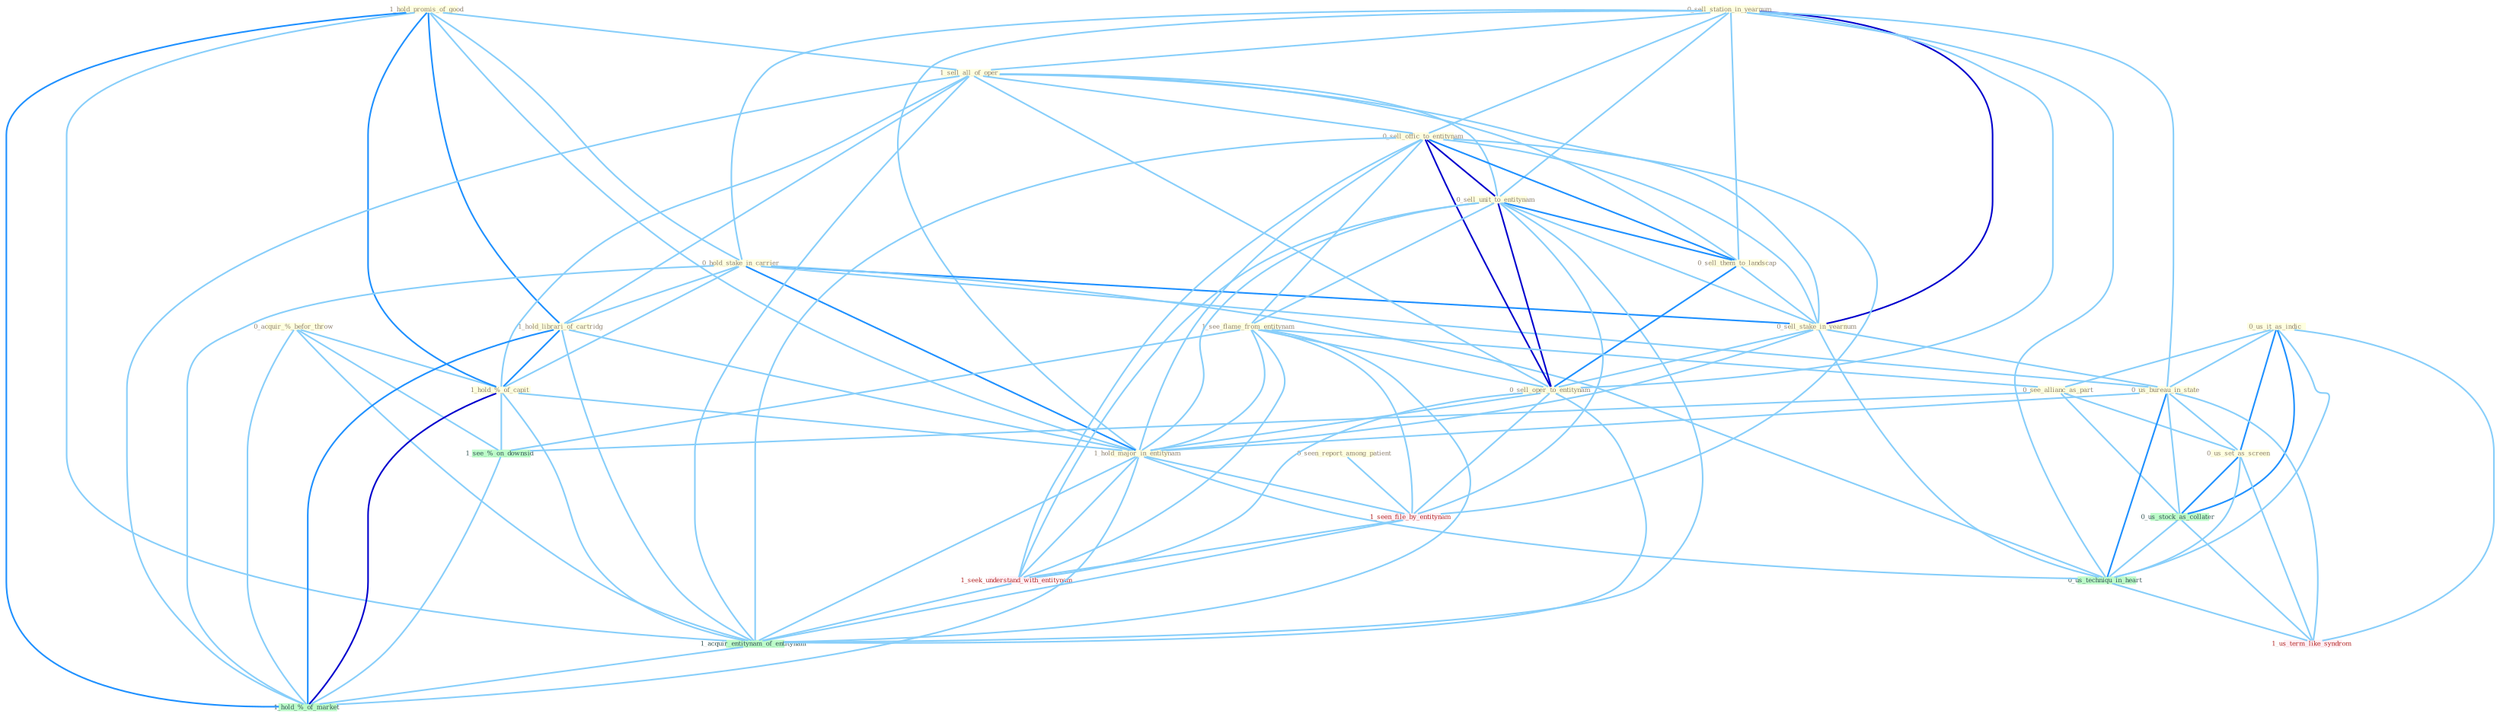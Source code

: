 Graph G{ 
    node
    [shape=polygon,style=filled,width=.5,height=.06,color="#BDFCC9",fixedsize=true,fontsize=4,
    fontcolor="#2f4f4f"];
    {node
    [color="#ffffe0", fontcolor="#8b7d6b"] "0_sell_station_in_yearnum " "0_acquir_%_befor_throw " "0_seen_report_among_patient " "1_hold_promis_of_good " "0_hold_stake_in_carrier " "1_sell_all_of_oper " "0_sell_offic_to_entitynam " "0_sell_unit_to_entitynam " "1_hold_librari_of_cartridg " "0_sell_them_to_landscap " "0_sell_stake_in_yearnum " "1_hold_%_of_capit " "0_us_it_as_indic " "1_see_flame_from_entitynam " "0_see_allianc_as_part " "0_us_bureau_in_state " "0_sell_oper_to_entitynam " "1_hold_major_in_entitynam " "0_us_set_as_screen "}
{node [color="#fff0f5", fontcolor="#b22222"] "1_seen_file_by_entitynam " "1_seek_understand_with_entitynam " "1_us_term_like_syndrom "}
edge [color="#B0E2FF"];

	"0_sell_station_in_yearnum " -- "0_hold_stake_in_carrier " [w="1", color="#87cefa" ];
	"0_sell_station_in_yearnum " -- "1_sell_all_of_oper " [w="1", color="#87cefa" ];
	"0_sell_station_in_yearnum " -- "0_sell_offic_to_entitynam " [w="1", color="#87cefa" ];
	"0_sell_station_in_yearnum " -- "0_sell_unit_to_entitynam " [w="1", color="#87cefa" ];
	"0_sell_station_in_yearnum " -- "0_sell_them_to_landscap " [w="1", color="#87cefa" ];
	"0_sell_station_in_yearnum " -- "0_sell_stake_in_yearnum " [w="3", color="#0000cd" , len=0.6];
	"0_sell_station_in_yearnum " -- "0_us_bureau_in_state " [w="1", color="#87cefa" ];
	"0_sell_station_in_yearnum " -- "0_sell_oper_to_entitynam " [w="1", color="#87cefa" ];
	"0_sell_station_in_yearnum " -- "1_hold_major_in_entitynam " [w="1", color="#87cefa" ];
	"0_sell_station_in_yearnum " -- "0_us_techniqu_in_heart " [w="1", color="#87cefa" ];
	"0_acquir_%_befor_throw " -- "1_hold_%_of_capit " [w="1", color="#87cefa" ];
	"0_acquir_%_befor_throw " -- "1_acquir_entitynam_of_entitynam " [w="1", color="#87cefa" ];
	"0_acquir_%_befor_throw " -- "1_see_%_on_downsid " [w="1", color="#87cefa" ];
	"0_acquir_%_befor_throw " -- "1_hold_%_of_market " [w="1", color="#87cefa" ];
	"0_seen_report_among_patient " -- "1_seen_file_by_entitynam " [w="1", color="#87cefa" ];
	"1_hold_promis_of_good " -- "0_hold_stake_in_carrier " [w="1", color="#87cefa" ];
	"1_hold_promis_of_good " -- "1_sell_all_of_oper " [w="1", color="#87cefa" ];
	"1_hold_promis_of_good " -- "1_hold_librari_of_cartridg " [w="2", color="#1e90ff" , len=0.8];
	"1_hold_promis_of_good " -- "1_hold_%_of_capit " [w="2", color="#1e90ff" , len=0.8];
	"1_hold_promis_of_good " -- "1_hold_major_in_entitynam " [w="1", color="#87cefa" ];
	"1_hold_promis_of_good " -- "1_acquir_entitynam_of_entitynam " [w="1", color="#87cefa" ];
	"1_hold_promis_of_good " -- "1_hold_%_of_market " [w="2", color="#1e90ff" , len=0.8];
	"0_hold_stake_in_carrier " -- "1_hold_librari_of_cartridg " [w="1", color="#87cefa" ];
	"0_hold_stake_in_carrier " -- "0_sell_stake_in_yearnum " [w="2", color="#1e90ff" , len=0.8];
	"0_hold_stake_in_carrier " -- "1_hold_%_of_capit " [w="1", color="#87cefa" ];
	"0_hold_stake_in_carrier " -- "0_us_bureau_in_state " [w="1", color="#87cefa" ];
	"0_hold_stake_in_carrier " -- "1_hold_major_in_entitynam " [w="2", color="#1e90ff" , len=0.8];
	"0_hold_stake_in_carrier " -- "0_us_techniqu_in_heart " [w="1", color="#87cefa" ];
	"0_hold_stake_in_carrier " -- "1_hold_%_of_market " [w="1", color="#87cefa" ];
	"1_sell_all_of_oper " -- "0_sell_offic_to_entitynam " [w="1", color="#87cefa" ];
	"1_sell_all_of_oper " -- "0_sell_unit_to_entitynam " [w="1", color="#87cefa" ];
	"1_sell_all_of_oper " -- "1_hold_librari_of_cartridg " [w="1", color="#87cefa" ];
	"1_sell_all_of_oper " -- "0_sell_them_to_landscap " [w="1", color="#87cefa" ];
	"1_sell_all_of_oper " -- "0_sell_stake_in_yearnum " [w="1", color="#87cefa" ];
	"1_sell_all_of_oper " -- "1_hold_%_of_capit " [w="1", color="#87cefa" ];
	"1_sell_all_of_oper " -- "0_sell_oper_to_entitynam " [w="1", color="#87cefa" ];
	"1_sell_all_of_oper " -- "1_acquir_entitynam_of_entitynam " [w="1", color="#87cefa" ];
	"1_sell_all_of_oper " -- "1_hold_%_of_market " [w="1", color="#87cefa" ];
	"0_sell_offic_to_entitynam " -- "0_sell_unit_to_entitynam " [w="3", color="#0000cd" , len=0.6];
	"0_sell_offic_to_entitynam " -- "0_sell_them_to_landscap " [w="2", color="#1e90ff" , len=0.8];
	"0_sell_offic_to_entitynam " -- "0_sell_stake_in_yearnum " [w="1", color="#87cefa" ];
	"0_sell_offic_to_entitynam " -- "1_see_flame_from_entitynam " [w="1", color="#87cefa" ];
	"0_sell_offic_to_entitynam " -- "0_sell_oper_to_entitynam " [w="3", color="#0000cd" , len=0.6];
	"0_sell_offic_to_entitynam " -- "1_hold_major_in_entitynam " [w="1", color="#87cefa" ];
	"0_sell_offic_to_entitynam " -- "1_seen_file_by_entitynam " [w="1", color="#87cefa" ];
	"0_sell_offic_to_entitynam " -- "1_seek_understand_with_entitynam " [w="1", color="#87cefa" ];
	"0_sell_offic_to_entitynam " -- "1_acquir_entitynam_of_entitynam " [w="1", color="#87cefa" ];
	"0_sell_unit_to_entitynam " -- "0_sell_them_to_landscap " [w="2", color="#1e90ff" , len=0.8];
	"0_sell_unit_to_entitynam " -- "0_sell_stake_in_yearnum " [w="1", color="#87cefa" ];
	"0_sell_unit_to_entitynam " -- "1_see_flame_from_entitynam " [w="1", color="#87cefa" ];
	"0_sell_unit_to_entitynam " -- "0_sell_oper_to_entitynam " [w="3", color="#0000cd" , len=0.6];
	"0_sell_unit_to_entitynam " -- "1_hold_major_in_entitynam " [w="1", color="#87cefa" ];
	"0_sell_unit_to_entitynam " -- "1_seen_file_by_entitynam " [w="1", color="#87cefa" ];
	"0_sell_unit_to_entitynam " -- "1_seek_understand_with_entitynam " [w="1", color="#87cefa" ];
	"0_sell_unit_to_entitynam " -- "1_acquir_entitynam_of_entitynam " [w="1", color="#87cefa" ];
	"1_hold_librari_of_cartridg " -- "1_hold_%_of_capit " [w="2", color="#1e90ff" , len=0.8];
	"1_hold_librari_of_cartridg " -- "1_hold_major_in_entitynam " [w="1", color="#87cefa" ];
	"1_hold_librari_of_cartridg " -- "1_acquir_entitynam_of_entitynam " [w="1", color="#87cefa" ];
	"1_hold_librari_of_cartridg " -- "1_hold_%_of_market " [w="2", color="#1e90ff" , len=0.8];
	"0_sell_them_to_landscap " -- "0_sell_stake_in_yearnum " [w="1", color="#87cefa" ];
	"0_sell_them_to_landscap " -- "0_sell_oper_to_entitynam " [w="2", color="#1e90ff" , len=0.8];
	"0_sell_stake_in_yearnum " -- "0_us_bureau_in_state " [w="1", color="#87cefa" ];
	"0_sell_stake_in_yearnum " -- "0_sell_oper_to_entitynam " [w="1", color="#87cefa" ];
	"0_sell_stake_in_yearnum " -- "1_hold_major_in_entitynam " [w="1", color="#87cefa" ];
	"0_sell_stake_in_yearnum " -- "0_us_techniqu_in_heart " [w="1", color="#87cefa" ];
	"1_hold_%_of_capit " -- "1_hold_major_in_entitynam " [w="1", color="#87cefa" ];
	"1_hold_%_of_capit " -- "1_acquir_entitynam_of_entitynam " [w="1", color="#87cefa" ];
	"1_hold_%_of_capit " -- "1_see_%_on_downsid " [w="1", color="#87cefa" ];
	"1_hold_%_of_capit " -- "1_hold_%_of_market " [w="3", color="#0000cd" , len=0.6];
	"0_us_it_as_indic " -- "0_see_allianc_as_part " [w="1", color="#87cefa" ];
	"0_us_it_as_indic " -- "0_us_bureau_in_state " [w="1", color="#87cefa" ];
	"0_us_it_as_indic " -- "0_us_set_as_screen " [w="2", color="#1e90ff" , len=0.8];
	"0_us_it_as_indic " -- "0_us_stock_as_collater " [w="2", color="#1e90ff" , len=0.8];
	"0_us_it_as_indic " -- "0_us_techniqu_in_heart " [w="1", color="#87cefa" ];
	"0_us_it_as_indic " -- "1_us_term_like_syndrom " [w="1", color="#87cefa" ];
	"1_see_flame_from_entitynam " -- "0_see_allianc_as_part " [w="1", color="#87cefa" ];
	"1_see_flame_from_entitynam " -- "0_sell_oper_to_entitynam " [w="1", color="#87cefa" ];
	"1_see_flame_from_entitynam " -- "1_hold_major_in_entitynam " [w="1", color="#87cefa" ];
	"1_see_flame_from_entitynam " -- "1_seen_file_by_entitynam " [w="1", color="#87cefa" ];
	"1_see_flame_from_entitynam " -- "1_seek_understand_with_entitynam " [w="1", color="#87cefa" ];
	"1_see_flame_from_entitynam " -- "1_acquir_entitynam_of_entitynam " [w="1", color="#87cefa" ];
	"1_see_flame_from_entitynam " -- "1_see_%_on_downsid " [w="1", color="#87cefa" ];
	"0_see_allianc_as_part " -- "0_us_set_as_screen " [w="1", color="#87cefa" ];
	"0_see_allianc_as_part " -- "0_us_stock_as_collater " [w="1", color="#87cefa" ];
	"0_see_allianc_as_part " -- "1_see_%_on_downsid " [w="1", color="#87cefa" ];
	"0_us_bureau_in_state " -- "1_hold_major_in_entitynam " [w="1", color="#87cefa" ];
	"0_us_bureau_in_state " -- "0_us_set_as_screen " [w="1", color="#87cefa" ];
	"0_us_bureau_in_state " -- "0_us_stock_as_collater " [w="1", color="#87cefa" ];
	"0_us_bureau_in_state " -- "0_us_techniqu_in_heart " [w="2", color="#1e90ff" , len=0.8];
	"0_us_bureau_in_state " -- "1_us_term_like_syndrom " [w="1", color="#87cefa" ];
	"0_sell_oper_to_entitynam " -- "1_hold_major_in_entitynam " [w="1", color="#87cefa" ];
	"0_sell_oper_to_entitynam " -- "1_seen_file_by_entitynam " [w="1", color="#87cefa" ];
	"0_sell_oper_to_entitynam " -- "1_seek_understand_with_entitynam " [w="1", color="#87cefa" ];
	"0_sell_oper_to_entitynam " -- "1_acquir_entitynam_of_entitynam " [w="1", color="#87cefa" ];
	"1_hold_major_in_entitynam " -- "1_seen_file_by_entitynam " [w="1", color="#87cefa" ];
	"1_hold_major_in_entitynam " -- "1_seek_understand_with_entitynam " [w="1", color="#87cefa" ];
	"1_hold_major_in_entitynam " -- "1_acquir_entitynam_of_entitynam " [w="1", color="#87cefa" ];
	"1_hold_major_in_entitynam " -- "0_us_techniqu_in_heart " [w="1", color="#87cefa" ];
	"1_hold_major_in_entitynam " -- "1_hold_%_of_market " [w="1", color="#87cefa" ];
	"0_us_set_as_screen " -- "0_us_stock_as_collater " [w="2", color="#1e90ff" , len=0.8];
	"0_us_set_as_screen " -- "0_us_techniqu_in_heart " [w="1", color="#87cefa" ];
	"0_us_set_as_screen " -- "1_us_term_like_syndrom " [w="1", color="#87cefa" ];
	"1_seen_file_by_entitynam " -- "1_seek_understand_with_entitynam " [w="1", color="#87cefa" ];
	"1_seen_file_by_entitynam " -- "1_acquir_entitynam_of_entitynam " [w="1", color="#87cefa" ];
	"0_us_stock_as_collater " -- "0_us_techniqu_in_heart " [w="1", color="#87cefa" ];
	"0_us_stock_as_collater " -- "1_us_term_like_syndrom " [w="1", color="#87cefa" ];
	"1_seek_understand_with_entitynam " -- "1_acquir_entitynam_of_entitynam " [w="1", color="#87cefa" ];
	"1_acquir_entitynam_of_entitynam " -- "1_hold_%_of_market " [w="1", color="#87cefa" ];
	"0_us_techniqu_in_heart " -- "1_us_term_like_syndrom " [w="1", color="#87cefa" ];
	"1_see_%_on_downsid " -- "1_hold_%_of_market " [w="1", color="#87cefa" ];
}